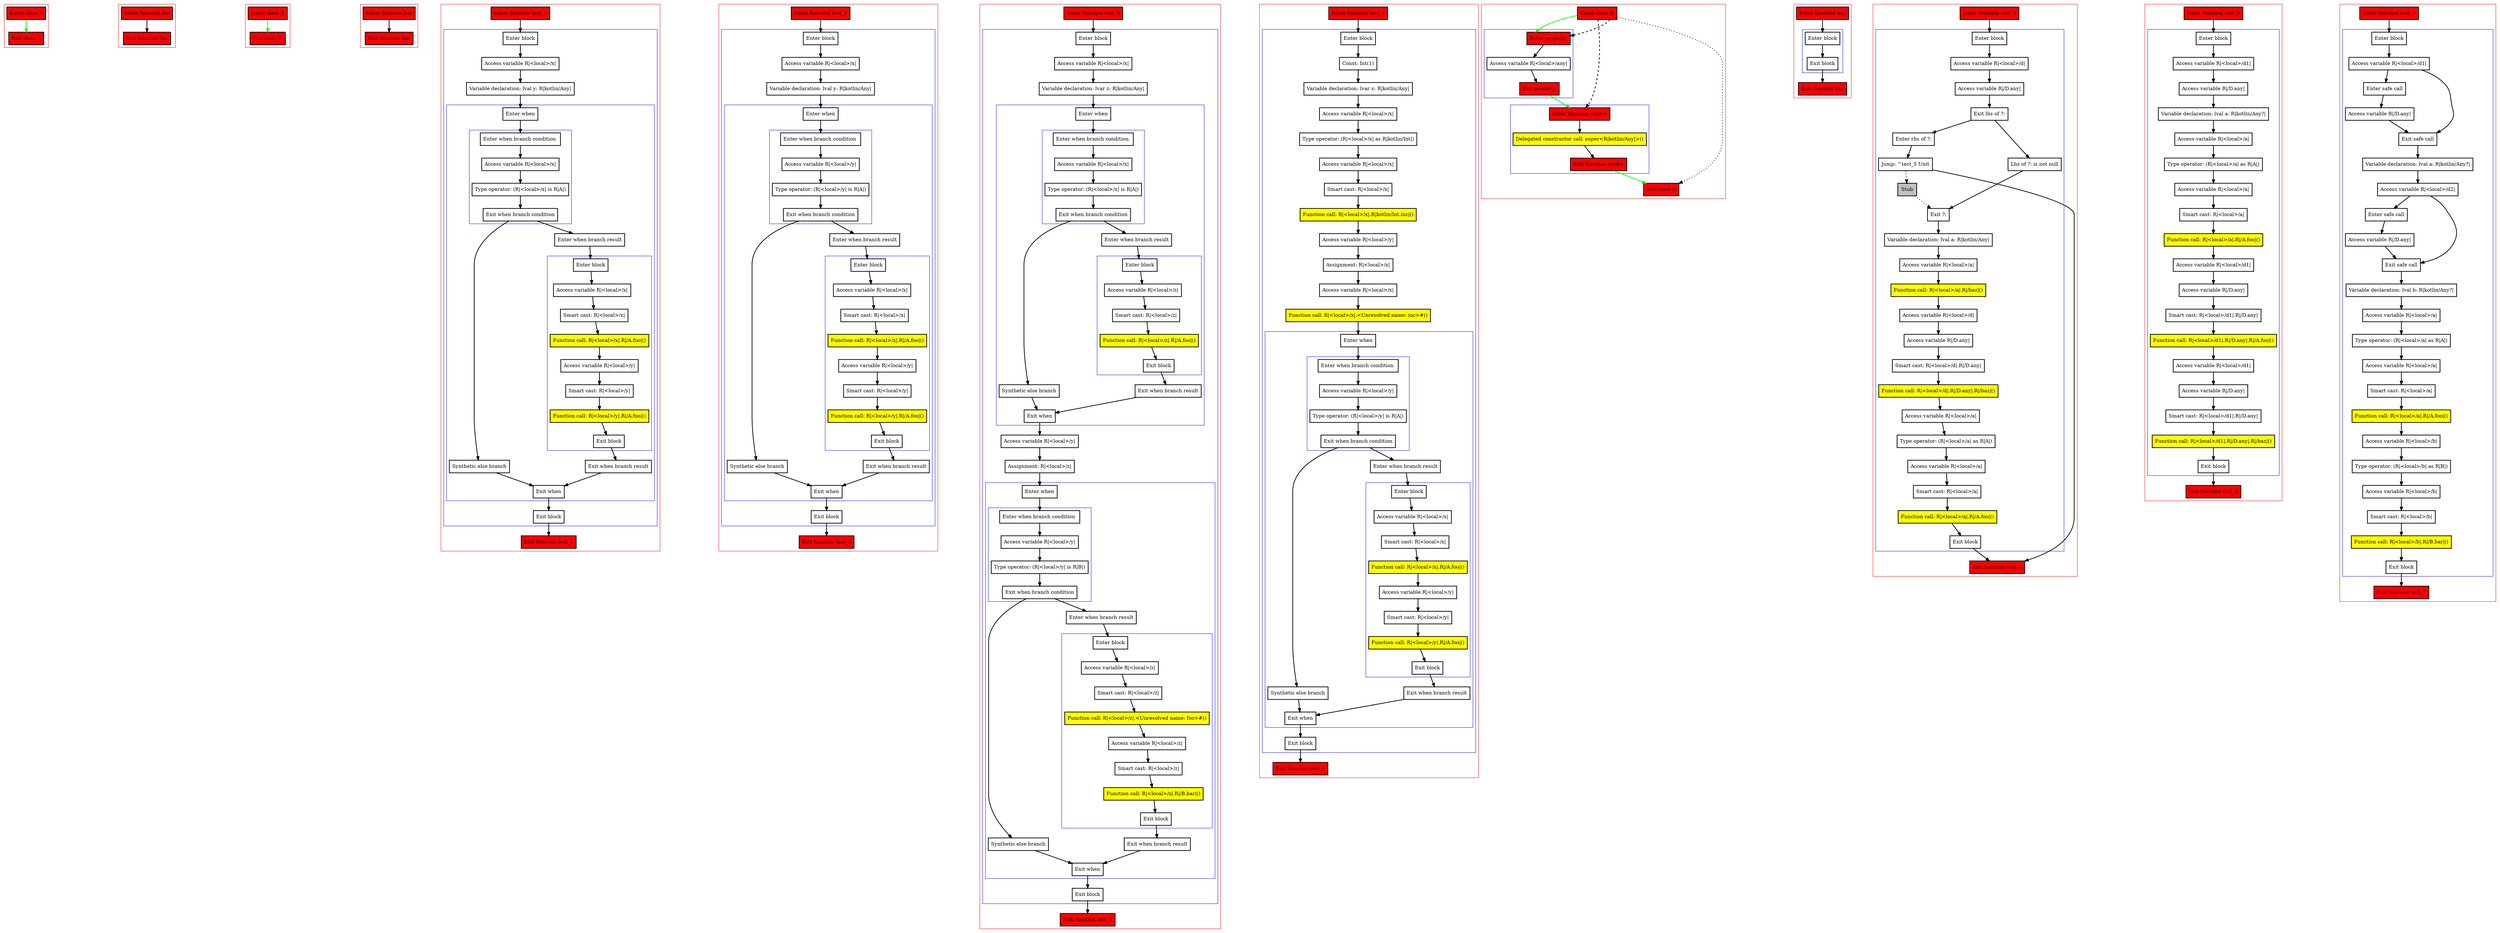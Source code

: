 digraph boundSmartcasts_kt {
    graph [nodesep=3]
    node [shape=box penwidth=2]
    edge [penwidth=2]

    subgraph cluster_0 {
        color=red
        0 [label="Enter class A" style="filled" fillcolor=red];
        1 [label="Exit class A" style="filled" fillcolor=red];
    }
    0 -> {1} [color=green];

    subgraph cluster_1 {
        color=red
        2 [label="Enter function foo" style="filled" fillcolor=red];
        3 [label="Exit function foo" style="filled" fillcolor=red];
    }
    2 -> {3};

    subgraph cluster_2 {
        color=red
        4 [label="Enter class B" style="filled" fillcolor=red];
        5 [label="Exit class B" style="filled" fillcolor=red];
    }
    4 -> {5} [color=green];

    subgraph cluster_3 {
        color=red
        6 [label="Enter function bar" style="filled" fillcolor=red];
        7 [label="Exit function bar" style="filled" fillcolor=red];
    }
    6 -> {7};

    subgraph cluster_4 {
        color=red
        8 [label="Enter function test_1" style="filled" fillcolor=red];
        subgraph cluster_5 {
            color=blue
            9 [label="Enter block"];
            10 [label="Access variable R|<local>/x|"];
            11 [label="Variable declaration: lval y: R|kotlin/Any|"];
            subgraph cluster_6 {
                color=blue
                12 [label="Enter when"];
                subgraph cluster_7 {
                    color=blue
                    13 [label="Enter when branch condition "];
                    14 [label="Access variable R|<local>/x|"];
                    15 [label="Type operator: (R|<local>/x| is R|A|)"];
                    16 [label="Exit when branch condition"];
                }
                17 [label="Synthetic else branch"];
                18 [label="Enter when branch result"];
                subgraph cluster_8 {
                    color=blue
                    19 [label="Enter block"];
                    20 [label="Access variable R|<local>/x|"];
                    21 [label="Smart cast: R|<local>/x|"];
                    22 [label="Function call: R|<local>/x|.R|/A.foo|()" style="filled" fillcolor=yellow];
                    23 [label="Access variable R|<local>/y|"];
                    24 [label="Smart cast: R|<local>/y|"];
                    25 [label="Function call: R|<local>/y|.R|/A.foo|()" style="filled" fillcolor=yellow];
                    26 [label="Exit block"];
                }
                27 [label="Exit when branch result"];
                28 [label="Exit when"];
            }
            29 [label="Exit block"];
        }
        30 [label="Exit function test_1" style="filled" fillcolor=red];
    }
    8 -> {9};
    9 -> {10};
    10 -> {11};
    11 -> {12};
    12 -> {13};
    13 -> {14};
    14 -> {15};
    15 -> {16};
    16 -> {17 18};
    17 -> {28};
    18 -> {19};
    19 -> {20};
    20 -> {21};
    21 -> {22};
    22 -> {23};
    23 -> {24};
    24 -> {25};
    25 -> {26};
    26 -> {27};
    27 -> {28};
    28 -> {29};
    29 -> {30};

    subgraph cluster_9 {
        color=red
        31 [label="Enter function test_2" style="filled" fillcolor=red];
        subgraph cluster_10 {
            color=blue
            32 [label="Enter block"];
            33 [label="Access variable R|<local>/x|"];
            34 [label="Variable declaration: lval y: R|kotlin/Any|"];
            subgraph cluster_11 {
                color=blue
                35 [label="Enter when"];
                subgraph cluster_12 {
                    color=blue
                    36 [label="Enter when branch condition "];
                    37 [label="Access variable R|<local>/y|"];
                    38 [label="Type operator: (R|<local>/y| is R|A|)"];
                    39 [label="Exit when branch condition"];
                }
                40 [label="Synthetic else branch"];
                41 [label="Enter when branch result"];
                subgraph cluster_13 {
                    color=blue
                    42 [label="Enter block"];
                    43 [label="Access variable R|<local>/x|"];
                    44 [label="Smart cast: R|<local>/x|"];
                    45 [label="Function call: R|<local>/x|.R|/A.foo|()" style="filled" fillcolor=yellow];
                    46 [label="Access variable R|<local>/y|"];
                    47 [label="Smart cast: R|<local>/y|"];
                    48 [label="Function call: R|<local>/y|.R|/A.foo|()" style="filled" fillcolor=yellow];
                    49 [label="Exit block"];
                }
                50 [label="Exit when branch result"];
                51 [label="Exit when"];
            }
            52 [label="Exit block"];
        }
        53 [label="Exit function test_2" style="filled" fillcolor=red];
    }
    31 -> {32};
    32 -> {33};
    33 -> {34};
    34 -> {35};
    35 -> {36};
    36 -> {37};
    37 -> {38};
    38 -> {39};
    39 -> {40 41};
    40 -> {51};
    41 -> {42};
    42 -> {43};
    43 -> {44};
    44 -> {45};
    45 -> {46};
    46 -> {47};
    47 -> {48};
    48 -> {49};
    49 -> {50};
    50 -> {51};
    51 -> {52};
    52 -> {53};

    subgraph cluster_14 {
        color=red
        54 [label="Enter function test_3" style="filled" fillcolor=red];
        subgraph cluster_15 {
            color=blue
            55 [label="Enter block"];
            56 [label="Access variable R|<local>/x|"];
            57 [label="Variable declaration: lvar z: R|kotlin/Any|"];
            subgraph cluster_16 {
                color=blue
                58 [label="Enter when"];
                subgraph cluster_17 {
                    color=blue
                    59 [label="Enter when branch condition "];
                    60 [label="Access variable R|<local>/x|"];
                    61 [label="Type operator: (R|<local>/x| is R|A|)"];
                    62 [label="Exit when branch condition"];
                }
                63 [label="Synthetic else branch"];
                64 [label="Enter when branch result"];
                subgraph cluster_18 {
                    color=blue
                    65 [label="Enter block"];
                    66 [label="Access variable R|<local>/z|"];
                    67 [label="Smart cast: R|<local>/z|"];
                    68 [label="Function call: R|<local>/z|.R|/A.foo|()" style="filled" fillcolor=yellow];
                    69 [label="Exit block"];
                }
                70 [label="Exit when branch result"];
                71 [label="Exit when"];
            }
            72 [label="Access variable R|<local>/y|"];
            73 [label="Assignment: R|<local>/z|"];
            subgraph cluster_19 {
                color=blue
                74 [label="Enter when"];
                subgraph cluster_20 {
                    color=blue
                    75 [label="Enter when branch condition "];
                    76 [label="Access variable R|<local>/y|"];
                    77 [label="Type operator: (R|<local>/y| is R|B|)"];
                    78 [label="Exit when branch condition"];
                }
                79 [label="Synthetic else branch"];
                80 [label="Enter when branch result"];
                subgraph cluster_21 {
                    color=blue
                    81 [label="Enter block"];
                    82 [label="Access variable R|<local>/z|"];
                    83 [label="Smart cast: R|<local>/z|"];
                    84 [label="Function call: R|<local>/z|.<Unresolved name: foo>#()" style="filled" fillcolor=yellow];
                    85 [label="Access variable R|<local>/z|"];
                    86 [label="Smart cast: R|<local>/z|"];
                    87 [label="Function call: R|<local>/z|.R|/B.bar|()" style="filled" fillcolor=yellow];
                    88 [label="Exit block"];
                }
                89 [label="Exit when branch result"];
                90 [label="Exit when"];
            }
            91 [label="Exit block"];
        }
        92 [label="Exit function test_3" style="filled" fillcolor=red];
    }
    54 -> {55};
    55 -> {56};
    56 -> {57};
    57 -> {58};
    58 -> {59};
    59 -> {60};
    60 -> {61};
    61 -> {62};
    62 -> {63 64};
    63 -> {71};
    64 -> {65};
    65 -> {66};
    66 -> {67};
    67 -> {68};
    68 -> {69};
    69 -> {70};
    70 -> {71};
    71 -> {72};
    72 -> {73};
    73 -> {74};
    74 -> {75};
    75 -> {76};
    76 -> {77};
    77 -> {78};
    78 -> {79 80};
    79 -> {90};
    80 -> {81};
    81 -> {82};
    82 -> {83};
    83 -> {84};
    84 -> {85};
    85 -> {86};
    86 -> {87};
    87 -> {88};
    88 -> {89};
    89 -> {90};
    90 -> {91};
    91 -> {92};

    subgraph cluster_22 {
        color=red
        93 [label="Enter function test_4" style="filled" fillcolor=red];
        subgraph cluster_23 {
            color=blue
            94 [label="Enter block"];
            95 [label="Const: Int(1)"];
            96 [label="Variable declaration: lvar x: R|kotlin/Any|"];
            97 [label="Access variable R|<local>/x|"];
            98 [label="Type operator: (R|<local>/x| as R|kotlin/Int|)"];
            99 [label="Access variable R|<local>/x|"];
            100 [label="Smart cast: R|<local>/x|"];
            101 [label="Function call: R|<local>/x|.R|kotlin/Int.inc|()" style="filled" fillcolor=yellow];
            102 [label="Access variable R|<local>/y|"];
            103 [label="Assignment: R|<local>/x|"];
            104 [label="Access variable R|<local>/x|"];
            105 [label="Function call: R|<local>/x|.<Unresolved name: inc>#()" style="filled" fillcolor=yellow];
            subgraph cluster_24 {
                color=blue
                106 [label="Enter when"];
                subgraph cluster_25 {
                    color=blue
                    107 [label="Enter when branch condition "];
                    108 [label="Access variable R|<local>/y|"];
                    109 [label="Type operator: (R|<local>/y| is R|A|)"];
                    110 [label="Exit when branch condition"];
                }
                111 [label="Synthetic else branch"];
                112 [label="Enter when branch result"];
                subgraph cluster_26 {
                    color=blue
                    113 [label="Enter block"];
                    114 [label="Access variable R|<local>/x|"];
                    115 [label="Smart cast: R|<local>/x|"];
                    116 [label="Function call: R|<local>/x|.R|/A.foo|()" style="filled" fillcolor=yellow];
                    117 [label="Access variable R|<local>/y|"];
                    118 [label="Smart cast: R|<local>/y|"];
                    119 [label="Function call: R|<local>/y|.R|/A.foo|()" style="filled" fillcolor=yellow];
                    120 [label="Exit block"];
                }
                121 [label="Exit when branch result"];
                122 [label="Exit when"];
            }
            123 [label="Exit block"];
        }
        124 [label="Exit function test_4" style="filled" fillcolor=red];
    }
    93 -> {94};
    94 -> {95};
    95 -> {96};
    96 -> {97};
    97 -> {98};
    98 -> {99};
    99 -> {100};
    100 -> {101};
    101 -> {102};
    102 -> {103};
    103 -> {104};
    104 -> {105};
    105 -> {106};
    106 -> {107};
    107 -> {108};
    108 -> {109};
    109 -> {110};
    110 -> {111 112};
    111 -> {122};
    112 -> {113};
    113 -> {114};
    114 -> {115};
    115 -> {116};
    116 -> {117};
    117 -> {118};
    118 -> {119};
    119 -> {120};
    120 -> {121};
    121 -> {122};
    122 -> {123};
    123 -> {124};

    subgraph cluster_27 {
        color=red
        125 [label="Enter class D" style="filled" fillcolor=red];
        subgraph cluster_28 {
            color=blue
            126 [label="Enter property" style="filled" fillcolor=red];
            127 [label="Access variable R|<local>/any|"];
            128 [label="Exit property" style="filled" fillcolor=red];
        }
        subgraph cluster_29 {
            color=blue
            129 [label="Enter function <init>" style="filled" fillcolor=red];
            130 [label="Delegated constructor call: super<R|kotlin/Any|>()" style="filled" fillcolor=yellow];
            131 [label="Exit function <init>" style="filled" fillcolor=red];
        }
        132 [label="Exit class D" style="filled" fillcolor=red];
    }
    125 -> {126} [color=green];
    125 -> {132} [style=dotted];
    125 -> {126 129} [style=dashed];
    126 -> {127};
    127 -> {128};
    128 -> {129} [color=green];
    129 -> {130};
    130 -> {131};
    131 -> {132} [color=green];

    subgraph cluster_30 {
        color=red
        133 [label="Enter function baz" style="filled" fillcolor=red];
        subgraph cluster_31 {
            color=blue
            134 [label="Enter block"];
            135 [label="Exit block"];
        }
        136 [label="Exit function baz" style="filled" fillcolor=red];
    }
    133 -> {134};
    134 -> {135};
    135 -> {136};

    subgraph cluster_32 {
        color=red
        137 [label="Enter function test_5" style="filled" fillcolor=red];
        subgraph cluster_33 {
            color=blue
            138 [label="Enter block"];
            139 [label="Access variable R|<local>/d|"];
            140 [label="Access variable R|/D.any|"];
            141 [label="Exit lhs of ?:"];
            142 [label="Enter rhs of ?:"];
            143 [label="Jump: ^test_5 Unit"];
            144 [label="Stub" style="filled" fillcolor=gray];
            145 [label="Lhs of ?: is not null"];
            146 [label="Exit ?:"];
            147 [label="Variable declaration: lval a: R|kotlin/Any|"];
            148 [label="Access variable R|<local>/a|"];
            149 [label="Function call: R|<local>/a|.R|/baz|()" style="filled" fillcolor=yellow];
            150 [label="Access variable R|<local>/d|"];
            151 [label="Access variable R|/D.any|"];
            152 [label="Smart cast: R|<local>/d|.R|/D.any|"];
            153 [label="Function call: R|<local>/d|.R|/D.any|.R|/baz|()" style="filled" fillcolor=yellow];
            154 [label="Access variable R|<local>/a|"];
            155 [label="Type operator: (R|<local>/a| as R|A|)"];
            156 [label="Access variable R|<local>/a|"];
            157 [label="Smart cast: R|<local>/a|"];
            158 [label="Function call: R|<local>/a|.R|/A.foo|()" style="filled" fillcolor=yellow];
            159 [label="Exit block"];
        }
        160 [label="Exit function test_5" style="filled" fillcolor=red];
    }
    137 -> {138};
    138 -> {139};
    139 -> {140};
    140 -> {141};
    141 -> {142 145};
    142 -> {143};
    143 -> {160};
    143 -> {144} [style=dotted];
    144 -> {146} [style=dotted];
    145 -> {146};
    146 -> {147};
    147 -> {148};
    148 -> {149};
    149 -> {150};
    150 -> {151};
    151 -> {152};
    152 -> {153};
    153 -> {154};
    154 -> {155};
    155 -> {156};
    156 -> {157};
    157 -> {158};
    158 -> {159};
    159 -> {160};

    subgraph cluster_34 {
        color=red
        161 [label="Enter function test_6" style="filled" fillcolor=red];
        subgraph cluster_35 {
            color=blue
            162 [label="Enter block"];
            163 [label="Access variable R|<local>/d1|"];
            164 [label="Access variable R|/D.any|"];
            165 [label="Variable declaration: lval a: R|kotlin/Any?|"];
            166 [label="Access variable R|<local>/a|"];
            167 [label="Type operator: (R|<local>/a| as R|A|)"];
            168 [label="Access variable R|<local>/a|"];
            169 [label="Smart cast: R|<local>/a|"];
            170 [label="Function call: R|<local>/a|.R|/A.foo|()" style="filled" fillcolor=yellow];
            171 [label="Access variable R|<local>/d1|"];
            172 [label="Access variable R|/D.any|"];
            173 [label="Smart cast: R|<local>/d1|.R|/D.any|"];
            174 [label="Function call: R|<local>/d1|.R|/D.any|.R|/A.foo|()" style="filled" fillcolor=yellow];
            175 [label="Access variable R|<local>/d1|"];
            176 [label="Access variable R|/D.any|"];
            177 [label="Smart cast: R|<local>/d1|.R|/D.any|"];
            178 [label="Function call: R|<local>/d1|.R|/D.any|.R|/baz|()" style="filled" fillcolor=yellow];
            179 [label="Exit block"];
        }
        180 [label="Exit function test_6" style="filled" fillcolor=red];
    }
    161 -> {162};
    162 -> {163};
    163 -> {164};
    164 -> {165};
    165 -> {166};
    166 -> {167};
    167 -> {168};
    168 -> {169};
    169 -> {170};
    170 -> {171};
    171 -> {172};
    172 -> {173};
    173 -> {174};
    174 -> {175};
    175 -> {176};
    176 -> {177};
    177 -> {178};
    178 -> {179};
    179 -> {180};

    subgraph cluster_36 {
        color=red
        181 [label="Enter function test_7" style="filled" fillcolor=red];
        subgraph cluster_37 {
            color=blue
            182 [label="Enter block"];
            183 [label="Access variable R|<local>/d1|"];
            184 [label="Enter safe call"];
            185 [label="Access variable R|/D.any|"];
            186 [label="Exit safe call"];
            187 [label="Variable declaration: lval a: R|kotlin/Any?|"];
            188 [label="Access variable R|<local>/d2|"];
            189 [label="Enter safe call"];
            190 [label="Access variable R|/D.any|"];
            191 [label="Exit safe call"];
            192 [label="Variable declaration: lval b: R|kotlin/Any?|"];
            193 [label="Access variable R|<local>/a|"];
            194 [label="Type operator: (R|<local>/a| as R|A|)"];
            195 [label="Access variable R|<local>/a|"];
            196 [label="Smart cast: R|<local>/a|"];
            197 [label="Function call: R|<local>/a|.R|/A.foo|()" style="filled" fillcolor=yellow];
            198 [label="Access variable R|<local>/b|"];
            199 [label="Type operator: (R|<local>/b| as R|B|)"];
            200 [label="Access variable R|<local>/b|"];
            201 [label="Smart cast: R|<local>/b|"];
            202 [label="Function call: R|<local>/b|.R|/B.bar|()" style="filled" fillcolor=yellow];
            203 [label="Exit block"];
        }
        204 [label="Exit function test_7" style="filled" fillcolor=red];
    }
    181 -> {182};
    182 -> {183};
    183 -> {184 186};
    184 -> {185};
    185 -> {186};
    186 -> {187};
    187 -> {188};
    188 -> {189 191};
    189 -> {190};
    190 -> {191};
    191 -> {192};
    192 -> {193};
    193 -> {194};
    194 -> {195};
    195 -> {196};
    196 -> {197};
    197 -> {198};
    198 -> {199};
    199 -> {200};
    200 -> {201};
    201 -> {202};
    202 -> {203};
    203 -> {204};

}
